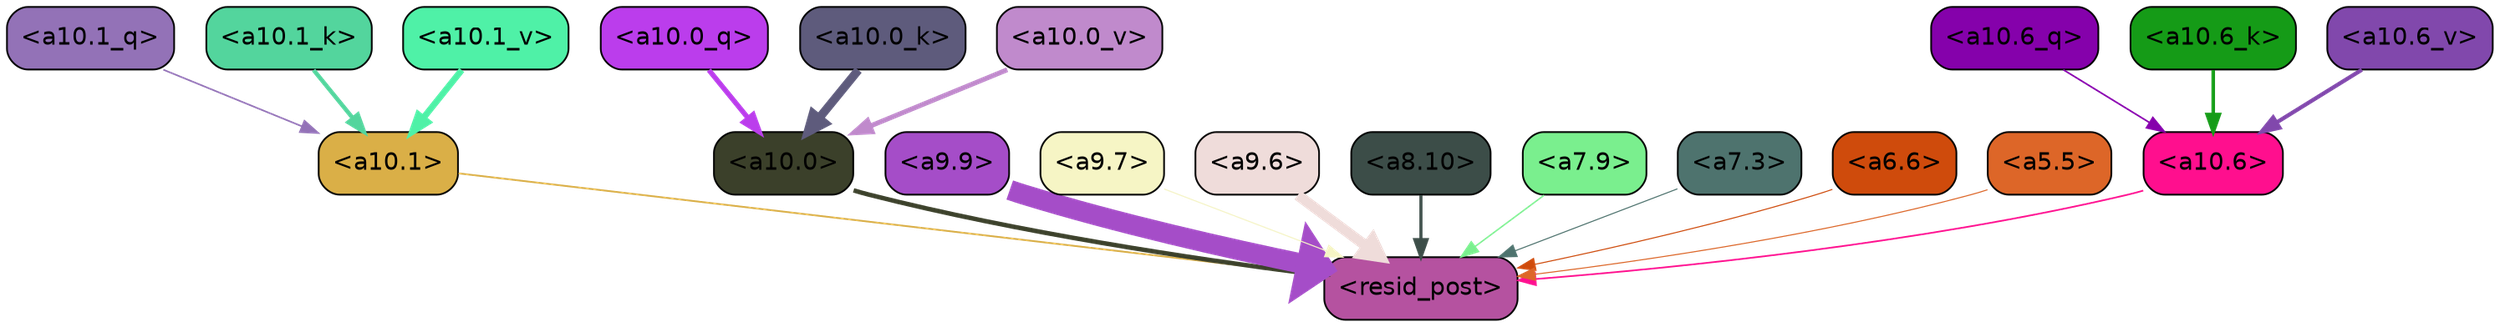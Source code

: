 strict digraph "" {
	graph [bgcolor=transparent,
		layout=dot,
		overlap=false,
		splines=true
	];
	"<a10.6>"	[color=black,
		fillcolor="#ff0f8e",
		fontname=Helvetica,
		shape=box,
		style="filled, rounded"];
	"<resid_post>"	[color=black,
		fillcolor="#b552a0",
		fontname=Helvetica,
		shape=box,
		style="filled, rounded"];
	"<a10.6>" -> "<resid_post>"	[color="#ff0f8e",
		penwidth=0.9498605728149414];
	"<a10.1>"	[color=black,
		fillcolor="#daaf47",
		fontname=Helvetica,
		shape=box,
		style="filled, rounded"];
	"<a10.1>" -> "<resid_post>"	[color="#daaf47",
		penwidth=1.0084514617919922];
	"<a10.0>"	[color=black,
		fillcolor="#3b402a",
		fontname=Helvetica,
		shape=box,
		style="filled, rounded"];
	"<a10.0>" -> "<resid_post>"	[color="#3b402a",
		penwidth=2.5814952850341797];
	"<a9.9>"	[color=black,
		fillcolor="#a54dc8",
		fontname=Helvetica,
		shape=box,
		style="filled, rounded"];
	"<a9.9>" -> "<resid_post>"	[color="#a54dc8",
		penwidth=11.610888481140137];
	"<a9.7>"	[color=black,
		fillcolor="#f6f5c5",
		fontname=Helvetica,
		shape=box,
		style="filled, rounded"];
	"<a9.7>" -> "<resid_post>"	[color="#f6f5c5",
		penwidth=0.6];
	"<a9.6>"	[color=black,
		fillcolor="#efdcda",
		fontname=Helvetica,
		shape=box,
		style="filled, rounded"];
	"<a9.6>" -> "<resid_post>"	[color="#efdcda",
		penwidth=6.121421813964844];
	"<a8.10>"	[color=black,
		fillcolor="#3c4d48",
		fontname=Helvetica,
		shape=box,
		style="filled, rounded"];
	"<a8.10>" -> "<resid_post>"	[color="#3c4d48",
		penwidth=1.7841739654541016];
	"<a7.9>"	[color=black,
		fillcolor="#7aef8e",
		fontname=Helvetica,
		shape=box,
		style="filled, rounded"];
	"<a7.9>" -> "<resid_post>"	[color="#7aef8e",
		penwidth=0.8109169006347656];
	"<a7.3>"	[color=black,
		fillcolor="#4e736e",
		fontname=Helvetica,
		shape=box,
		style="filled, rounded"];
	"<a7.3>" -> "<resid_post>"	[color="#4e736e",
		penwidth=0.6];
	"<a6.6>"	[color=black,
		fillcolor="#cf4b0c",
		fontname=Helvetica,
		shape=box,
		style="filled, rounded"];
	"<a6.6>" -> "<resid_post>"	[color="#cf4b0c",
		penwidth=0.6];
	"<a5.5>"	[color=black,
		fillcolor="#dd6628",
		fontname=Helvetica,
		shape=box,
		style="filled, rounded"];
	"<a5.5>" -> "<resid_post>"	[color="#dd6628",
		penwidth=0.6];
	"<a10.6_q>"	[color=black,
		fillcolor="#8501ab",
		fontname=Helvetica,
		shape=box,
		style="filled, rounded"];
	"<a10.6_q>" -> "<a10.6>"	[color="#8501ab",
		penwidth=0.9244728088378906];
	"<a10.1_q>"	[color=black,
		fillcolor="#9372b7",
		fontname=Helvetica,
		shape=box,
		style="filled, rounded"];
	"<a10.1_q>" -> "<a10.1>"	[color="#9372b7",
		penwidth=0.9268798828125];
	"<a10.0_q>"	[color=black,
		fillcolor="#bb3dec",
		fontname=Helvetica,
		shape=box,
		style="filled, rounded"];
	"<a10.0_q>" -> "<a10.0>"	[color="#bb3dec",
		penwidth=2.905670166015625];
	"<a10.6_k>"	[color=black,
		fillcolor="#159b17",
		fontname=Helvetica,
		shape=box,
		style="filled, rounded"];
	"<a10.6_k>" -> "<a10.6>"	[color="#159b17",
		penwidth=2.0319366455078125];
	"<a10.1_k>"	[color=black,
		fillcolor="#53d59d",
		fontname=Helvetica,
		shape=box,
		style="filled, rounded"];
	"<a10.1_k>" -> "<a10.1>"	[color="#53d59d",
		penwidth=2.4037628173828125];
	"<a10.0_k>"	[color=black,
		fillcolor="#5e5b7c",
		fontname=Helvetica,
		shape=box,
		style="filled, rounded"];
	"<a10.0_k>" -> "<a10.0>"	[color="#5e5b7c",
		penwidth=4.9319305419921875];
	"<a10.6_v>"	[color=black,
		fillcolor="#8148ac",
		fontname=Helvetica,
		shape=box,
		style="filled, rounded"];
	"<a10.6_v>" -> "<a10.6>"	[color="#8148ac",
		penwidth=2.290935516357422];
	"<a10.1_v>"	[color=black,
		fillcolor="#4ff1a7",
		fontname=Helvetica,
		shape=box,
		style="filled, rounded"];
	"<a10.1_v>" -> "<a10.1>"	[color="#4ff1a7",
		penwidth=3.6398468017578125];
	"<a10.0_v>"	[color=black,
		fillcolor="#c08acc",
		fontname=Helvetica,
		shape=box,
		style="filled, rounded"];
	"<a10.0_v>" -> "<a10.0>"	[color="#c08acc",
		penwidth=2.7666168212890625];
}
